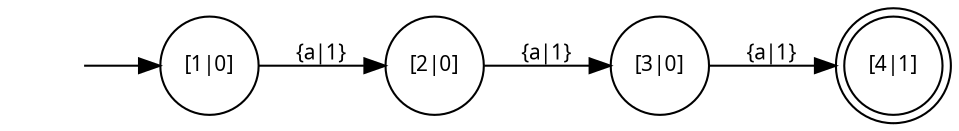 digraph automaton_merge1 {
	node [shape = circle, fontname = "SFTT1000", fontsize = 10];
	edge [fontname = "SFTT1000", fontsize = 10];
	rankdir = LR;

	0 [style = invisible];
	1 [label = "[1|0]"];
	2 [label = "[2|0]"];
	3 [label = "[3|0]"];
	4 [label = "[4|1]", shape = doublecircle];

	0 -> 1;
	1 -> 2 [label = "{a|1}"];
	2 -> 3 [label = "{a|1}"];
	3 -> 4 [label = "{a|1}"];
}